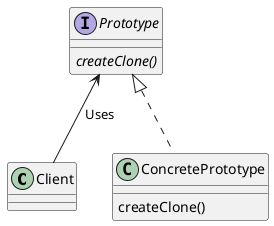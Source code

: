 @startuml prototype

class Client

interface Prototype {
  {abstract} createClone()
}

class ConcretePrototype {
  createClone()
}

Prototype <-- Client : Uses
Prototype <|.. ConcretePrototype

@enduml